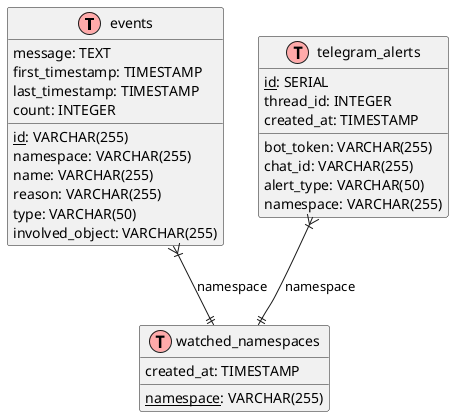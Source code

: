 @startuml Database Schema

!define table(x) class x << (T,#FFAAAA) >>
!define primary_key(x) <u>x</u>
!define foreign_key(x) #x#

table(events) {
    primary_key(id): VARCHAR(255)
    namespace: VARCHAR(255)
    name: VARCHAR(255)
    reason: VARCHAR(255)
    message: TEXT
    type: VARCHAR(50)
    involved_object: VARCHAR(255)
    first_timestamp: TIMESTAMP
    last_timestamp: TIMESTAMP
    count: INTEGER
}

table(watched_namespaces) {
    primary_key(namespace): VARCHAR(255)
    created_at: TIMESTAMP
}

table(telegram_alerts) {
    primary_key(id): SERIAL
    bot_token: VARCHAR(255)
    chat_id: VARCHAR(255)
    thread_id: INTEGER
    alert_type: VARCHAR(50)
    namespace: VARCHAR(255)
    created_at: TIMESTAMP
}

events }|--|| watched_namespaces : namespace
telegram_alerts }|--|| watched_namespaces : namespace

@enduml 